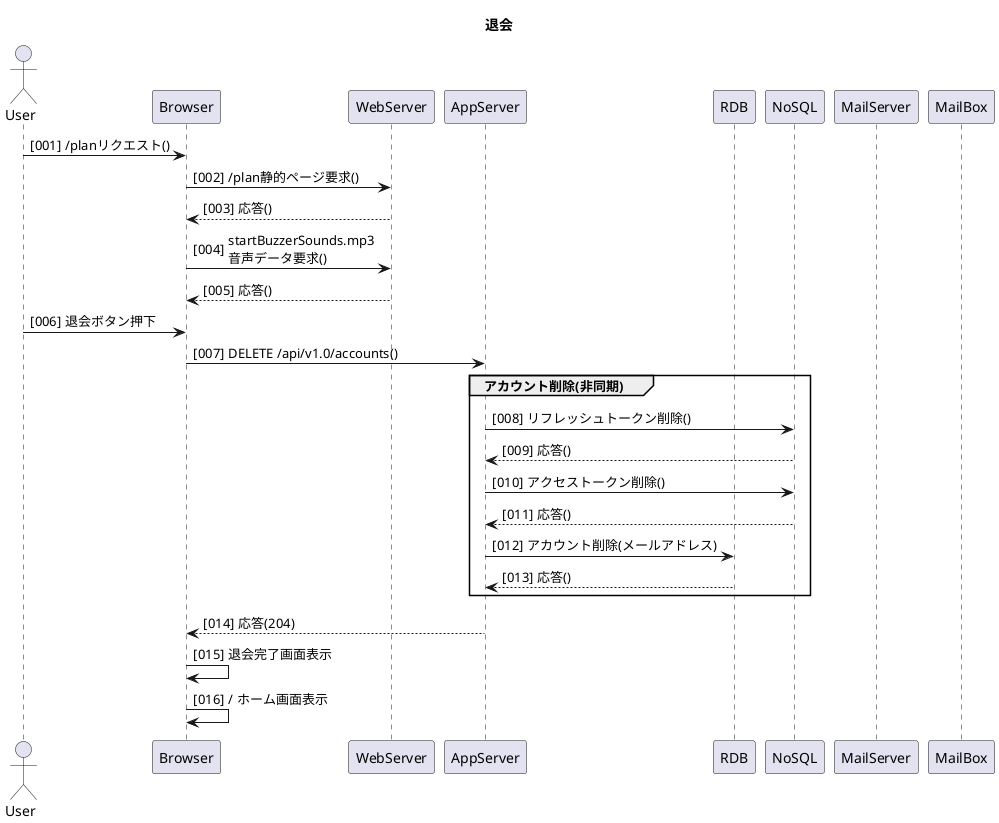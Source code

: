@startuml 退会
autonumber "[000]"
title 退会

actor User
participant Browser
participant WebServer
participant AppServer
participant RDB
participant NoSQL
participant MailServer
participant MailBox
!pragma teoz true

User -> Browser: /planリクエスト()
Browser -> WebServer: /plan静的ページ要求()
WebServer --> Browser: 応答()
Browser -> WebServer: startBuzzerSounds.mp3\n音声データ要求()
WebServer --> Browser: 応答()

User -> Browser: 退会ボタン押下
Browser -> AppServer: DELETE /api/v1.0/accounts()

group アカウント削除(非同期)
  AppServer -> NoSQL: リフレッシュトークン削除()
  NoSQL --> AppServer: 応答()
  AppServer -> NoSQL: アクセストークン削除()
  NoSQL --> AppServer: 応答()
  AppServer -> RDB: アカウント削除(メールアドレス)
  RDB --> AppServer: 応答()
end

AppServer --> Browser: 応答(204)
Browser -> Browser: 退会完了画面表示
Browser -> Browser: / ホーム画面表示

@enduml